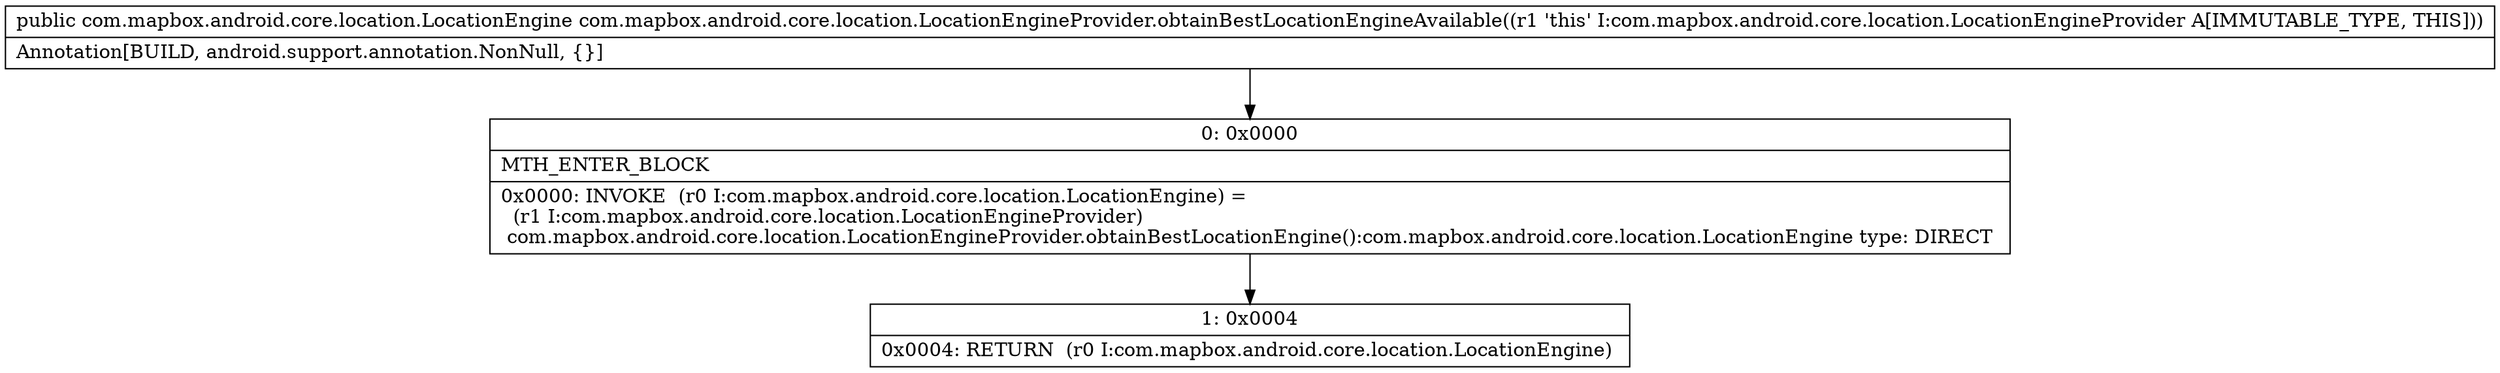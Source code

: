 digraph "CFG forcom.mapbox.android.core.location.LocationEngineProvider.obtainBestLocationEngineAvailable()Lcom\/mapbox\/android\/core\/location\/LocationEngine;" {
Node_0 [shape=record,label="{0\:\ 0x0000|MTH_ENTER_BLOCK\l|0x0000: INVOKE  (r0 I:com.mapbox.android.core.location.LocationEngine) = \l  (r1 I:com.mapbox.android.core.location.LocationEngineProvider)\l com.mapbox.android.core.location.LocationEngineProvider.obtainBestLocationEngine():com.mapbox.android.core.location.LocationEngine type: DIRECT \l}"];
Node_1 [shape=record,label="{1\:\ 0x0004|0x0004: RETURN  (r0 I:com.mapbox.android.core.location.LocationEngine) \l}"];
MethodNode[shape=record,label="{public com.mapbox.android.core.location.LocationEngine com.mapbox.android.core.location.LocationEngineProvider.obtainBestLocationEngineAvailable((r1 'this' I:com.mapbox.android.core.location.LocationEngineProvider A[IMMUTABLE_TYPE, THIS]))  | Annotation[BUILD, android.support.annotation.NonNull, \{\}]\l}"];
MethodNode -> Node_0;
Node_0 -> Node_1;
}

